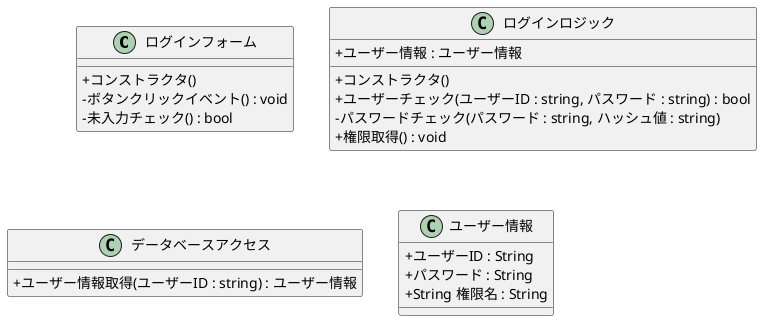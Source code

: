 @startuml
skinparam classAttributeIconSize 0
class ログインフォーム {
  + コンストラクタ()
  - ボタンクリックイベント() : void
  - 未入力チェック() : bool
}

class ログインロジック {
   + ユーザー情報 : ユーザー情報
   + コンストラクタ()
   + ユーザーチェック(ユーザーID : string, パスワード : string) : bool
   - パスワードチェック(パスワード : string, ハッシュ値 : string)
   + 権限取得() : void
}

class データベースアクセス {
   + ユーザー情報取得(ユーザーID : string) : ユーザー情報
}

class ユーザー情報 {
   + ユーザーID : String
   + パスワード : String
   + String 権限名 : String
}
@enduml